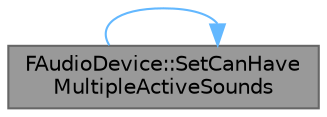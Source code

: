 digraph "FAudioDevice::SetCanHaveMultipleActiveSounds"
{
 // INTERACTIVE_SVG=YES
 // LATEX_PDF_SIZE
  bgcolor="transparent";
  edge [fontname=Helvetica,fontsize=10,labelfontname=Helvetica,labelfontsize=10];
  node [fontname=Helvetica,fontsize=10,shape=box,height=0.2,width=0.4];
  rankdir="LR";
  Node1 [id="Node000001",label="FAudioDevice::SetCanHave\lMultipleActiveSounds",height=0.2,width=0.4,color="gray40", fillcolor="grey60", style="filled", fontcolor="black",tooltip="Set whether a given Audio Component ID should be allowed to have multiple associated Active Sounds."];
  Node1 -> Node1 [id="edge1_Node000001_Node000001",color="steelblue1",style="solid",tooltip=" "];
}
